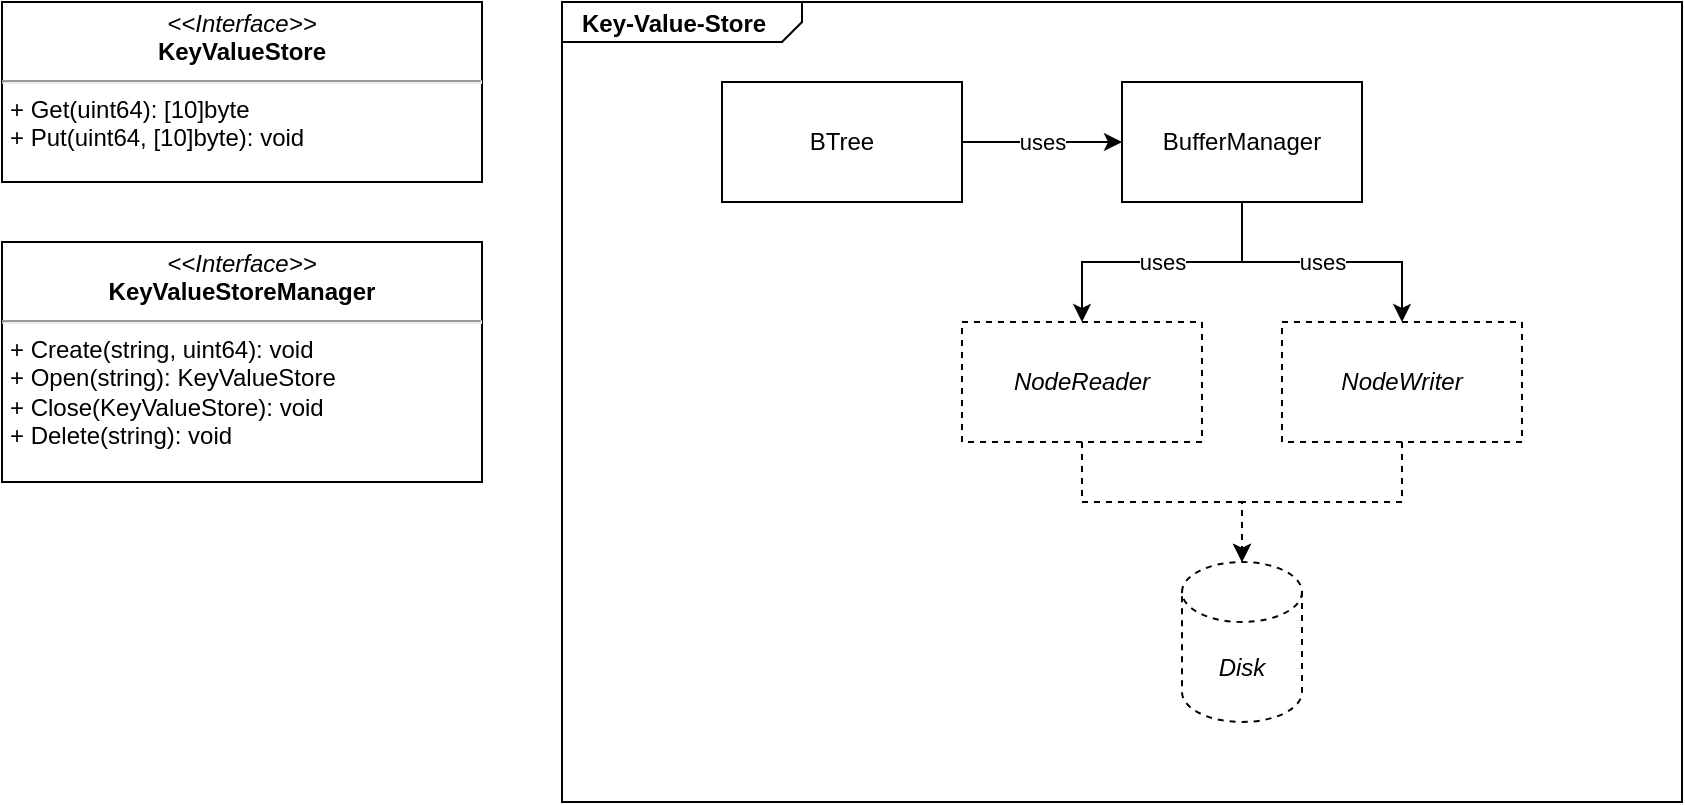 <mxfile version="16.0.2" type="device"><diagram id="H8DI6AB0s7QKLQNP91UH" name="Page-1"><mxGraphModel dx="1888" dy="1505" grid="1" gridSize="10" guides="1" tooltips="1" connect="1" arrows="1" fold="1" page="1" pageScale="1" pageWidth="850" pageHeight="1100" math="0" shadow="0"><root><mxCell id="0"/><mxCell id="1" parent="0"/><mxCell id="iKKEbZF2GWfQKYO5KCR8-2" value="&lt;p style=&quot;margin: 0px ; margin-top: 4px ; margin-left: 10px ; text-align: left&quot;&gt;&lt;b&gt;Key-Value-Store&lt;/b&gt;&lt;/p&gt;" style="html=1;strokeWidth=1;shape=mxgraph.sysml.package;html=1;overflow=fill;whiteSpace=wrap;labelX=120.8;fillColor=none;" parent="1" vertex="1"><mxGeometry x="80" y="160" width="560" height="400" as="geometry"/></mxCell><mxCell id="iKKEbZF2GWfQKYO5KCR8-5" value="uses" style="edgeStyle=orthogonalEdgeStyle;rounded=0;orthogonalLoop=1;jettySize=auto;html=1;endArrow=classic;endFill=1;" parent="1" source="iKKEbZF2GWfQKYO5KCR8-3" target="iKKEbZF2GWfQKYO5KCR8-4" edge="1"><mxGeometry relative="1" as="geometry"/></mxCell><mxCell id="iKKEbZF2GWfQKYO5KCR8-3" value="BTree" style="rounded=0;whiteSpace=wrap;html=1;fillColor=none;" parent="1" vertex="1"><mxGeometry x="160" y="200" width="120" height="60" as="geometry"/></mxCell><mxCell id="iKKEbZF2GWfQKYO5KCR8-7" value="uses" style="edgeStyle=orthogonalEdgeStyle;rounded=0;orthogonalLoop=1;jettySize=auto;html=1;endArrow=classic;endFill=1;" parent="1" source="iKKEbZF2GWfQKYO5KCR8-4" target="iKKEbZF2GWfQKYO5KCR8-6" edge="1"><mxGeometry relative="1" as="geometry"/></mxCell><mxCell id="iKKEbZF2GWfQKYO5KCR8-9" value="uses" style="edgeStyle=orthogonalEdgeStyle;rounded=0;orthogonalLoop=1;jettySize=auto;html=1;endArrow=classic;endFill=1;" parent="1" source="iKKEbZF2GWfQKYO5KCR8-4" target="iKKEbZF2GWfQKYO5KCR8-8" edge="1"><mxGeometry relative="1" as="geometry"/></mxCell><mxCell id="iKKEbZF2GWfQKYO5KCR8-4" value="BufferManager" style="rounded=0;whiteSpace=wrap;html=1;fillColor=none;" parent="1" vertex="1"><mxGeometry x="360" y="200" width="120" height="60" as="geometry"/></mxCell><mxCell id="iKKEbZF2GWfQKYO5KCR8-11" style="edgeStyle=orthogonalEdgeStyle;rounded=0;orthogonalLoop=1;jettySize=auto;html=1;endArrow=classic;endFill=1;dashed=1;" parent="1" source="iKKEbZF2GWfQKYO5KCR8-6" target="iKKEbZF2GWfQKYO5KCR8-10" edge="1"><mxGeometry relative="1" as="geometry"/></mxCell><mxCell id="iKKEbZF2GWfQKYO5KCR8-6" value="NodeReader" style="rounded=0;whiteSpace=wrap;html=1;fillColor=none;fontStyle=2;dashed=1;" parent="1" vertex="1"><mxGeometry x="280" y="320" width="120" height="60" as="geometry"/></mxCell><mxCell id="iKKEbZF2GWfQKYO5KCR8-12" style="edgeStyle=orthogonalEdgeStyle;rounded=0;orthogonalLoop=1;jettySize=auto;html=1;endArrow=classic;endFill=1;dashed=1;" parent="1" source="iKKEbZF2GWfQKYO5KCR8-8" target="iKKEbZF2GWfQKYO5KCR8-10" edge="1"><mxGeometry relative="1" as="geometry"/></mxCell><mxCell id="iKKEbZF2GWfQKYO5KCR8-8" value="NodeWriter" style="rounded=0;whiteSpace=wrap;html=1;fillColor=none;fontStyle=2;dashed=1;" parent="1" vertex="1"><mxGeometry x="440" y="320" width="120" height="60" as="geometry"/></mxCell><mxCell id="iKKEbZF2GWfQKYO5KCR8-10" value="Disk" style="shape=cylinder3;whiteSpace=wrap;html=1;boundedLbl=1;backgroundOutline=1;size=15;fillColor=none;fontStyle=2;dashed=1;" parent="1" vertex="1"><mxGeometry x="390" y="440" width="60" height="80" as="geometry"/></mxCell><mxCell id="iKKEbZF2GWfQKYO5KCR8-13" value="&lt;p style=&quot;margin: 4px 0px 0px; text-align: center; font-size: 12px;&quot;&gt;&lt;i style=&quot;font-size: 12px;&quot;&gt;&amp;lt;&amp;lt;Interface&amp;gt;&amp;gt;&lt;/i&gt;&lt;br style=&quot;font-size: 12px;&quot;&gt;&lt;b style=&quot;font-size: 12px;&quot;&gt;KeyValueStore&lt;/b&gt;&lt;/p&gt;&lt;hr style=&quot;font-size: 12px;&quot;&gt;&lt;p style=&quot;margin: 0px 0px 0px 4px; font-size: 12px;&quot;&gt;&lt;/p&gt;&lt;p style=&quot;margin: 0px 0px 0px 4px; font-size: 12px;&quot;&gt;+ Get(uint64): [10]byte&lt;br style=&quot;font-size: 12px;&quot;&gt;+ Put(uint64, [10]byte): void&lt;/p&gt;" style="verticalAlign=top;align=left;overflow=fill;fontSize=12;fontFamily=Helvetica;html=1;" parent="1" vertex="1"><mxGeometry x="-200" y="160" width="240" height="90" as="geometry"/></mxCell><mxCell id="iKKEbZF2GWfQKYO5KCR8-14" value="&lt;p style=&quot;margin: 4px 0px 0px; text-align: center; font-size: 12px;&quot;&gt;&lt;i style=&quot;font-size: 12px;&quot;&gt;&amp;lt;&amp;lt;Interface&amp;gt;&amp;gt;&lt;/i&gt;&lt;br style=&quot;font-size: 12px;&quot;&gt;&lt;b style=&quot;font-size: 12px;&quot;&gt;KeyValueStoreManager&lt;/b&gt;&lt;/p&gt;&lt;hr style=&quot;font-size: 12px;&quot;&gt;&lt;p style=&quot;margin: 0px 0px 0px 4px; font-size: 12px;&quot;&gt;&lt;/p&gt;&lt;p style=&quot;margin: 0px 0px 0px 4px; font-size: 12px;&quot;&gt;+ Create(string, uint64): void&lt;br style=&quot;font-size: 12px;&quot;&gt;+ Open(string): KeyValueStore&lt;/p&gt;&lt;p style=&quot;margin: 0px 0px 0px 4px; font-size: 12px;&quot;&gt;+ Close(KeyValueStore): void&lt;/p&gt;&lt;p style=&quot;margin: 0px 0px 0px 4px; font-size: 12px;&quot;&gt;+ Delete(string): void&lt;/p&gt;" style="verticalAlign=top;align=left;overflow=fill;fontSize=12;fontFamily=Helvetica;html=1;" parent="1" vertex="1"><mxGeometry x="-200" y="280" width="240" height="120" as="geometry"/></mxCell></root></mxGraphModel></diagram></mxfile>